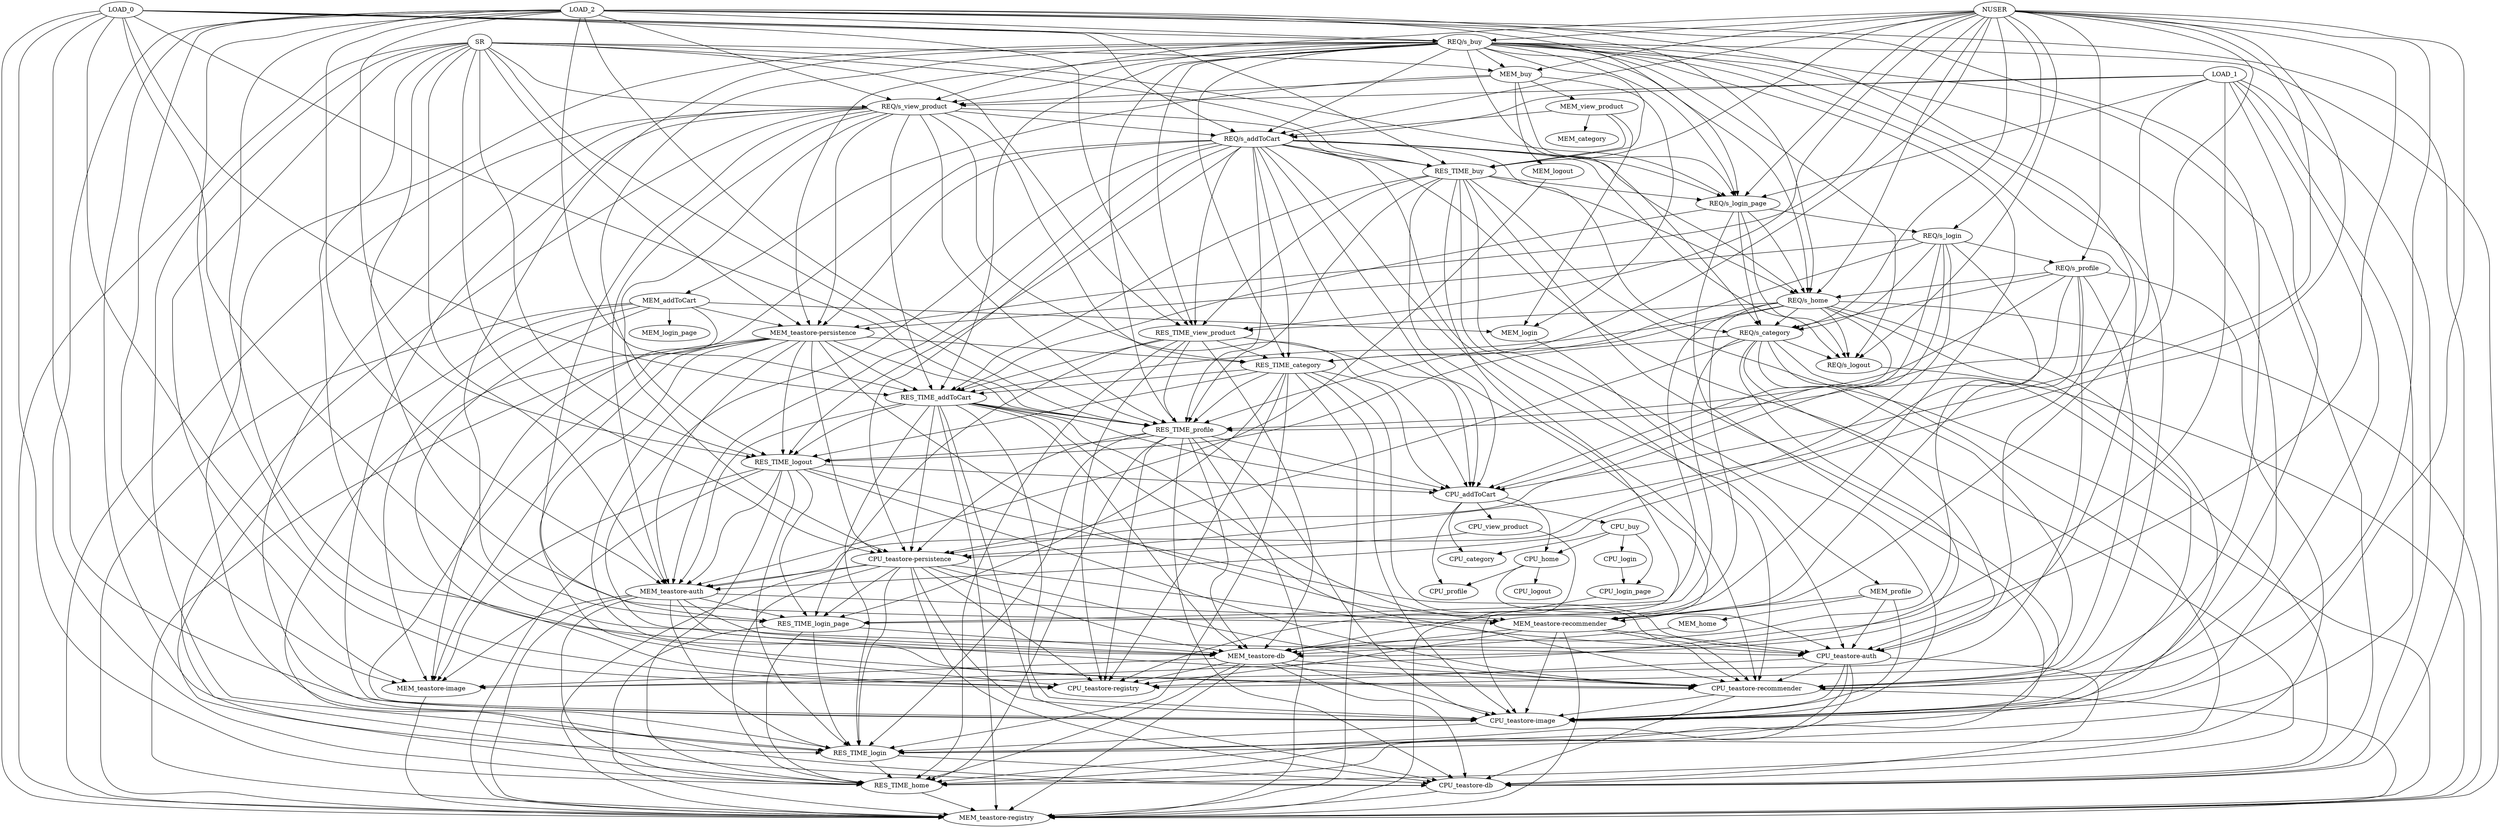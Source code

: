 strict digraph "" {
	NUSER -> "REQ/s_addToCart";
	NUSER -> CPU_addToCart;
	NUSER -> "REQ/s_buy";
	NUSER -> RES_TIME_buy;
	NUSER -> MEM_buy;
	NUSER -> "REQ/s_category";
	NUSER -> RES_TIME_category;
	NUSER -> "REQ/s_home";
	NUSER -> "REQ/s_login";
	NUSER -> "REQ/s_login_page";
	NUSER -> "REQ/s_logout";
	NUSER -> "REQ/s_profile";
	NUSER -> RES_TIME_profile;
	NUSER -> "REQ/s_view_product";
	NUSER -> RES_TIME_view_product;
	NUSER -> "MEM_teastore-auth";
	NUSER -> "MEM_teastore-db";
	NUSER -> "CPU_teastore-image";
	NUSER -> "MEM_teastore-persistence";
	NUSER -> "CPU_teastore-recommender";
	LOAD_0 -> "REQ/s_addToCart";
	LOAD_0 -> RES_TIME_addToCart;
	LOAD_0 -> "REQ/s_buy";
	LOAD_0 -> RES_TIME_buy;
	LOAD_0 -> RES_TIME_home;
	LOAD_0 -> RES_TIME_profile;
	LOAD_0 -> RES_TIME_view_product;
	LOAD_0 -> "CPU_teastore-auth";
	LOAD_0 -> "CPU_teastore-image";
	LOAD_0 -> "CPU_teastore-registry";
	LOAD_0 -> "MEM_teastore-registry";
	LOAD_1 -> "REQ/s_addToCart";
	LOAD_1 -> RES_TIME_login;
	LOAD_1 -> "REQ/s_login_page";
	LOAD_1 -> "REQ/s_view_product";
	LOAD_1 -> "CPU_teastore-db";
	LOAD_1 -> "MEM_teastore-db";
	LOAD_1 -> "CPU_teastore-image";
	LOAD_1 -> "CPU_teastore-recommender";
	LOAD_1 -> "MEM_teastore-recommender";
	LOAD_2 -> RES_TIME_addToCart;
	LOAD_2 -> "REQ/s_buy";
	LOAD_2 -> "REQ/s_home";
	LOAD_2 -> RES_TIME_home;
	LOAD_2 -> RES_TIME_login;
	LOAD_2 -> "REQ/s_login_page";
	LOAD_2 -> RES_TIME_logout;
	LOAD_2 -> RES_TIME_profile;
	LOAD_2 -> "REQ/s_view_product";
	LOAD_2 -> "CPU_teastore-auth";
	LOAD_2 -> "MEM_teastore-auth";
	LOAD_2 -> "CPU_teastore-db";
	LOAD_2 -> "MEM_teastore-db";
	LOAD_2 -> "MEM_teastore-image";
	LOAD_2 -> "CPU_teastore-recommender";
	LOAD_2 -> "CPU_teastore-registry";
	SR -> RES_TIME_buy;
	SR -> MEM_buy;
	SR -> RES_TIME_login;
	SR -> "REQ/s_login_page";
	SR -> RES_TIME_logout;
	SR -> RES_TIME_profile;
	SR -> "REQ/s_view_product";
	SR -> RES_TIME_view_product;
	SR -> "MEM_teastore-auth";
	SR -> "MEM_teastore-image";
	SR -> "CPU_teastore-persistence";
	SR -> "MEM_teastore-persistence";
	SR -> "CPU_teastore-recommender";
	SR -> "MEM_teastore-recommender";
	SR -> "MEM_teastore-registry";
	"REQ/s_addToCart" -> CPU_addToCart;
	"REQ/s_addToCart" -> RES_TIME_buy;
	"REQ/s_addToCart" -> "REQ/s_category";
	"REQ/s_addToCart" -> RES_TIME_category;
	"REQ/s_addToCart" -> "REQ/s_home";
	"REQ/s_addToCart" -> "REQ/s_login_page";
	"REQ/s_addToCart" -> "REQ/s_logout";
	"REQ/s_addToCart" -> RES_TIME_logout;
	"REQ/s_addToCart" -> RES_TIME_profile;
	"REQ/s_addToCart" -> RES_TIME_view_product;
	"REQ/s_addToCart" -> "CPU_teastore-auth";
	"REQ/s_addToCart" -> "MEM_teastore-auth";
	"REQ/s_addToCart" -> "CPU_teastore-db";
	"REQ/s_addToCart" -> "MEM_teastore-db";
	"REQ/s_addToCart" -> "MEM_teastore-image";
	"REQ/s_addToCart" -> "CPU_teastore-persistence";
	"REQ/s_addToCart" -> "MEM_teastore-persistence";
	"REQ/s_addToCart" -> "CPU_teastore-recommender";
	"REQ/s_addToCart" -> "MEM_teastore-recommender";
	RES_TIME_addToCart -> CPU_addToCart;
	RES_TIME_addToCart -> RES_TIME_login;
	RES_TIME_addToCart -> RES_TIME_logout;
	RES_TIME_addToCart -> RES_TIME_profile;
	RES_TIME_addToCart -> "MEM_teastore-auth";
	RES_TIME_addToCart -> "CPU_teastore-db";
	RES_TIME_addToCart -> "MEM_teastore-db";
	RES_TIME_addToCart -> "CPU_teastore-image";
	RES_TIME_addToCart -> "CPU_teastore-persistence";
	RES_TIME_addToCart -> "CPU_teastore-recommender";
	RES_TIME_addToCart -> "MEM_teastore-recommender";
	RES_TIME_addToCart -> "MEM_teastore-registry";
	CPU_addToCart -> CPU_buy;
	CPU_addToCart -> CPU_category;
	CPU_addToCart -> CPU_home;
	CPU_addToCart -> CPU_profile;
	CPU_addToCart -> CPU_view_product;
	MEM_addToCart -> RES_TIME_home;
	MEM_addToCart -> MEM_login;
	MEM_addToCart -> MEM_login_page;
	MEM_addToCart -> "CPU_teastore-db";
	MEM_addToCart -> "MEM_teastore-image";
	MEM_addToCart -> "MEM_teastore-persistence";
	MEM_addToCart -> "CPU_teastore-registry";
	MEM_addToCart -> "MEM_teastore-registry";
	"REQ/s_buy" -> "REQ/s_addToCart";
	"REQ/s_buy" -> RES_TIME_addToCart;
	"REQ/s_buy" -> RES_TIME_buy;
	"REQ/s_buy" -> MEM_buy;
	"REQ/s_buy" -> "REQ/s_category";
	"REQ/s_buy" -> RES_TIME_category;
	"REQ/s_buy" -> "REQ/s_home";
	"REQ/s_buy" -> RES_TIME_login;
	"REQ/s_buy" -> "REQ/s_login_page";
	"REQ/s_buy" -> RES_TIME_login_page;
	"REQ/s_buy" -> "REQ/s_logout";
	"REQ/s_buy" -> RES_TIME_logout;
	"REQ/s_buy" -> RES_TIME_profile;
	"REQ/s_buy" -> "REQ/s_view_product";
	"REQ/s_buy" -> RES_TIME_view_product;
	"REQ/s_buy" -> "CPU_teastore-auth";
	"REQ/s_buy" -> "CPU_teastore-db";
	"REQ/s_buy" -> "CPU_teastore-image";
	"REQ/s_buy" -> "MEM_teastore-persistence";
	"REQ/s_buy" -> "CPU_teastore-recommender";
	"REQ/s_buy" -> "MEM_teastore-recommender";
	"REQ/s_buy" -> "MEM_teastore-registry";
	RES_TIME_buy -> RES_TIME_addToCart;
	RES_TIME_buy -> CPU_addToCart;
	RES_TIME_buy -> "REQ/s_home";
	RES_TIME_buy -> RES_TIME_home;
	RES_TIME_buy -> "REQ/s_login_page";
	RES_TIME_buy -> RES_TIME_profile;
	RES_TIME_buy -> RES_TIME_view_product;
	RES_TIME_buy -> "CPU_teastore-image";
	RES_TIME_buy -> "CPU_teastore-recommender";
	RES_TIME_buy -> "CPU_teastore-registry";
	RES_TIME_buy -> "MEM_teastore-registry";
	CPU_buy -> CPU_category;
	CPU_buy -> CPU_home;
	CPU_buy -> CPU_login;
	CPU_buy -> CPU_login_page;
	MEM_buy -> MEM_addToCart;
	MEM_buy -> MEM_login;
	MEM_buy -> "REQ/s_login_page";
	MEM_buy -> MEM_logout;
	MEM_buy -> "REQ/s_view_product";
	MEM_buy -> MEM_view_product;
	"REQ/s_category" -> RES_TIME_home;
	"REQ/s_category" -> RES_TIME_login_page;
	"REQ/s_category" -> "REQ/s_logout";
	"REQ/s_category" -> RES_TIME_logout;
	"REQ/s_category" -> "CPU_teastore-auth";
	"REQ/s_category" -> "CPU_teastore-db";
	"REQ/s_category" -> "MEM_teastore-image";
	"REQ/s_category" -> "CPU_teastore-persistence";
	"REQ/s_category" -> "CPU_teastore-registry";
	RES_TIME_category -> RES_TIME_addToCart;
	RES_TIME_category -> CPU_addToCart;
	RES_TIME_category -> RES_TIME_login;
	RES_TIME_category -> RES_TIME_login_page;
	RES_TIME_category -> RES_TIME_logout;
	RES_TIME_category -> RES_TIME_profile;
	RES_TIME_category -> "CPU_teastore-image";
	RES_TIME_category -> "CPU_teastore-recommender";
	RES_TIME_category -> "CPU_teastore-registry";
	RES_TIME_category -> "MEM_teastore-registry";
	"REQ/s_home" -> RES_TIME_addToCart;
	"REQ/s_home" -> CPU_addToCart;
	"REQ/s_home" -> "REQ/s_category";
	"REQ/s_home" -> RES_TIME_login;
	"REQ/s_home" -> RES_TIME_login_page;
	"REQ/s_home" -> "REQ/s_logout";
	"REQ/s_home" -> RES_TIME_profile;
	"REQ/s_home" -> RES_TIME_view_product;
	"REQ/s_home" -> "MEM_teastore-db";
	"REQ/s_home" -> "CPU_teastore-image";
	"REQ/s_home" -> "MEM_teastore-registry";
	RES_TIME_home -> "MEM_teastore-registry";
	CPU_home -> CPU_logout;
	CPU_home -> CPU_profile;
	CPU_home -> "CPU_teastore-auth";
	MEM_home -> "MEM_teastore-db";
	"REQ/s_login" -> CPU_addToCart;
	"REQ/s_login" -> "REQ/s_category";
	"REQ/s_login" -> RES_TIME_category;
	"REQ/s_login" -> "REQ/s_profile";
	"REQ/s_login" -> "MEM_teastore-auth";
	"REQ/s_login" -> "MEM_teastore-db";
	"REQ/s_login" -> "CPU_teastore-persistence";
	"REQ/s_login" -> "MEM_teastore-persistence";
	RES_TIME_login -> RES_TIME_home;
	RES_TIME_login -> "CPU_teastore-db";
	CPU_login -> CPU_login_page;
	MEM_login -> MEM_profile;
	"REQ/s_login_page" -> RES_TIME_addToCart;
	"REQ/s_login_page" -> "REQ/s_category";
	"REQ/s_login_page" -> "REQ/s_home";
	"REQ/s_login_page" -> "REQ/s_login";
	"REQ/s_login_page" -> "REQ/s_logout";
	"REQ/s_login_page" -> "CPU_teastore-image";
	RES_TIME_login_page -> RES_TIME_home;
	RES_TIME_login_page -> RES_TIME_login;
	RES_TIME_login_page -> "MEM_teastore-db";
	RES_TIME_login_page -> "MEM_teastore-registry";
	CPU_login_page -> "CPU_teastore-image";
	"REQ/s_logout" -> "MEM_teastore-registry";
	RES_TIME_logout -> CPU_addToCart;
	RES_TIME_logout -> RES_TIME_home;
	RES_TIME_logout -> RES_TIME_login;
	RES_TIME_logout -> RES_TIME_login_page;
	RES_TIME_logout -> "CPU_teastore-auth";
	RES_TIME_logout -> "MEM_teastore-auth";
	RES_TIME_logout -> "MEM_teastore-image";
	RES_TIME_logout -> "CPU_teastore-recommender";
	RES_TIME_logout -> "MEM_teastore-registry";
	MEM_logout -> "MEM_teastore-auth";
	"REQ/s_profile" -> "REQ/s_category";
	"REQ/s_profile" -> "REQ/s_home";
	"REQ/s_profile" -> RES_TIME_home;
	"REQ/s_profile" -> RES_TIME_profile;
	"REQ/s_profile" -> "MEM_teastore-image";
	"REQ/s_profile" -> "CPU_teastore-persistence";
	"REQ/s_profile" -> "CPU_teastore-recommender";
	"REQ/s_profile" -> "MEM_teastore-recommender";
	RES_TIME_profile -> CPU_addToCart;
	RES_TIME_profile -> RES_TIME_home;
	RES_TIME_profile -> RES_TIME_login;
	RES_TIME_profile -> RES_TIME_logout;
	RES_TIME_profile -> "CPU_teastore-db";
	RES_TIME_profile -> "MEM_teastore-db";
	RES_TIME_profile -> "CPU_teastore-image";
	RES_TIME_profile -> "CPU_teastore-persistence";
	RES_TIME_profile -> "CPU_teastore-registry";
	RES_TIME_profile -> "MEM_teastore-registry";
	MEM_profile -> MEM_home;
	MEM_profile -> "CPU_teastore-auth";
	MEM_profile -> "CPU_teastore-image";
	MEM_profile -> "MEM_teastore-recommender";
	"REQ/s_view_product" -> "REQ/s_addToCart";
	"REQ/s_view_product" -> RES_TIME_addToCart;
	"REQ/s_view_product" -> CPU_addToCart;
	"REQ/s_view_product" -> RES_TIME_buy;
	"REQ/s_view_product" -> RES_TIME_category;
	"REQ/s_view_product" -> RES_TIME_login;
	"REQ/s_view_product" -> RES_TIME_login_page;
	"REQ/s_view_product" -> RES_TIME_profile;
	"REQ/s_view_product" -> "MEM_teastore-auth";
	"REQ/s_view_product" -> "CPU_teastore-db";
	"REQ/s_view_product" -> "CPU_teastore-image";
	"REQ/s_view_product" -> "CPU_teastore-persistence";
	"REQ/s_view_product" -> "MEM_teastore-persistence";
	"REQ/s_view_product" -> "MEM_teastore-registry";
	RES_TIME_view_product -> RES_TIME_addToCart;
	RES_TIME_view_product -> CPU_addToCart;
	RES_TIME_view_product -> RES_TIME_category;
	RES_TIME_view_product -> RES_TIME_home;
	RES_TIME_view_product -> RES_TIME_login_page;
	RES_TIME_view_product -> RES_TIME_profile;
	RES_TIME_view_product -> "MEM_teastore-db";
	RES_TIME_view_product -> "CPU_teastore-registry";
	CPU_view_product -> "CPU_teastore-persistence";
	CPU_view_product -> "MEM_teastore-registry";
	MEM_view_product -> "REQ/s_addToCart";
	MEM_view_product -> RES_TIME_buy;
	MEM_view_product -> MEM_category;
	MEM_view_product -> MEM_login;
	"CPU_teastore-auth" -> RES_TIME_home;
	"CPU_teastore-auth" -> RES_TIME_login;
	"CPU_teastore-auth" -> "CPU_teastore-db";
	"CPU_teastore-auth" -> "CPU_teastore-image";
	"CPU_teastore-auth" -> "CPU_teastore-recommender";
	"CPU_teastore-auth" -> "CPU_teastore-registry";
	"MEM_teastore-auth" -> RES_TIME_home;
	"MEM_teastore-auth" -> RES_TIME_login;
	"MEM_teastore-auth" -> RES_TIME_login_page;
	"MEM_teastore-auth" -> "MEM_teastore-db";
	"MEM_teastore-auth" -> "MEM_teastore-image";
	"MEM_teastore-auth" -> "CPU_teastore-recommender";
	"MEM_teastore-auth" -> "MEM_teastore-recommender";
	"MEM_teastore-auth" -> "MEM_teastore-registry";
	"CPU_teastore-db" -> "MEM_teastore-registry";
	"MEM_teastore-db" -> RES_TIME_home;
	"MEM_teastore-db" -> "CPU_teastore-db";
	"MEM_teastore-db" -> "CPU_teastore-image";
	"MEM_teastore-db" -> "MEM_teastore-image";
	"MEM_teastore-db" -> "CPU_teastore-recommender";
	"MEM_teastore-db" -> "CPU_teastore-registry";
	"MEM_teastore-db" -> "MEM_teastore-registry";
	"CPU_teastore-image" -> RES_TIME_login;
	"MEM_teastore-image" -> "MEM_teastore-registry";
	"CPU_teastore-persistence" -> RES_TIME_home;
	"CPU_teastore-persistence" -> RES_TIME_login;
	"CPU_teastore-persistence" -> RES_TIME_login_page;
	"CPU_teastore-persistence" -> "CPU_teastore-auth";
	"CPU_teastore-persistence" -> "MEM_teastore-auth";
	"CPU_teastore-persistence" -> "CPU_teastore-db";
	"CPU_teastore-persistence" -> "MEM_teastore-db";
	"CPU_teastore-persistence" -> "CPU_teastore-image";
	"CPU_teastore-persistence" -> "CPU_teastore-recommender";
	"CPU_teastore-persistence" -> "CPU_teastore-registry";
	"CPU_teastore-persistence" -> "MEM_teastore-registry";
	"MEM_teastore-persistence" -> RES_TIME_addToCart;
	"MEM_teastore-persistence" -> RES_TIME_category;
	"MEM_teastore-persistence" -> RES_TIME_logout;
	"MEM_teastore-persistence" -> RES_TIME_profile;
	"MEM_teastore-persistence" -> "MEM_teastore-auth";
	"MEM_teastore-persistence" -> "CPU_teastore-image";
	"MEM_teastore-persistence" -> "MEM_teastore-image";
	"MEM_teastore-persistence" -> "CPU_teastore-persistence";
	"MEM_teastore-persistence" -> "CPU_teastore-recommender";
	"MEM_teastore-persistence" -> "MEM_teastore-recommender";
	"MEM_teastore-persistence" -> "CPU_teastore-registry";
	"MEM_teastore-persistence" -> "MEM_teastore-registry";
	"CPU_teastore-recommender" -> "CPU_teastore-db";
	"CPU_teastore-recommender" -> "CPU_teastore-image";
	"CPU_teastore-recommender" -> "MEM_teastore-registry";
	"MEM_teastore-recommender" -> "CPU_teastore-auth";
	"MEM_teastore-recommender" -> "MEM_teastore-db";
	"MEM_teastore-recommender" -> "CPU_teastore-image";
	"MEM_teastore-recommender" -> "CPU_teastore-recommender";
	"MEM_teastore-recommender" -> "CPU_teastore-registry";
	"MEM_teastore-recommender" -> "MEM_teastore-registry";
}
